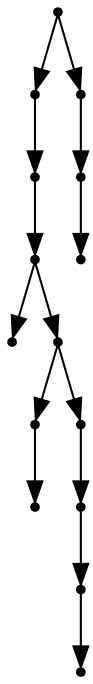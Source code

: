 digraph {
  14 [shape=point];
  10 [shape=point];
  9 [shape=point];
  8 [shape=point];
  0 [shape=point];
  7 [shape=point];
  2 [shape=point];
  1 [shape=point];
  6 [shape=point];
  5 [shape=point];
  4 [shape=point];
  3 [shape=point];
  13 [shape=point];
  12 [shape=point];
  11 [shape=point];
14 -> 10;
10 -> 9;
9 -> 8;
8 -> 0;
8 -> 7;
7 -> 2;
2 -> 1;
7 -> 6;
6 -> 5;
5 -> 4;
4 -> 3;
14 -> 13;
13 -> 12;
12 -> 11;
}
